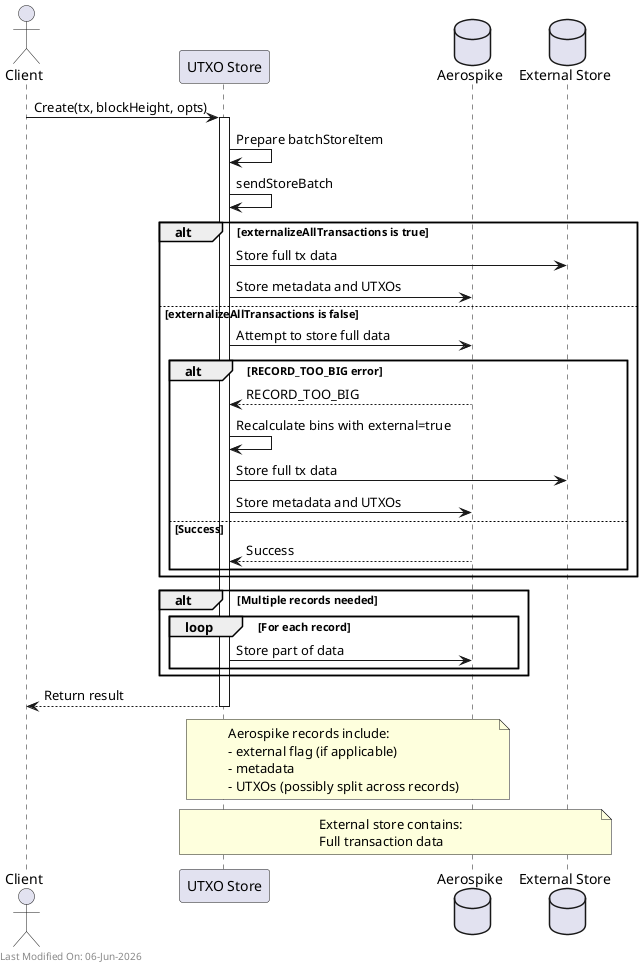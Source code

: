 @startuml
actor Client as C
participant "UTXO Store" as S
database Aerospike as A
database "External Store" as E

C -> S: Create(tx, blockHeight, opts)
activate S

S -> S: Prepare batchStoreItem
S -> S: sendStoreBatch

alt externalizeAllTransactions is true
    S -> E: Store full tx data
    S -> A: Store metadata and UTXOs
else externalizeAllTransactions is false
    S -> A: Attempt to store full data

    alt RECORD_TOO_BIG error
        A --> S: RECORD_TOO_BIG
        S -> S: Recalculate bins with external=true
        S -> E: Store full tx data
        S -> A: Store metadata and UTXOs
    else Success
        A --> S: Success
    end
end

alt Multiple records needed
    loop For each record
        S -> A: Store part of data
    end
end

S --> C: Return result
deactivate S

note over S, A
Aerospike records include:
- external flag (if applicable)
- metadata
- UTXOs (possibly split across records)
end note

note over S, E
External store contains:
Full transaction data
end note

left footer Last Modified On: %date("dd-MMM-yyyy")

@enduml
